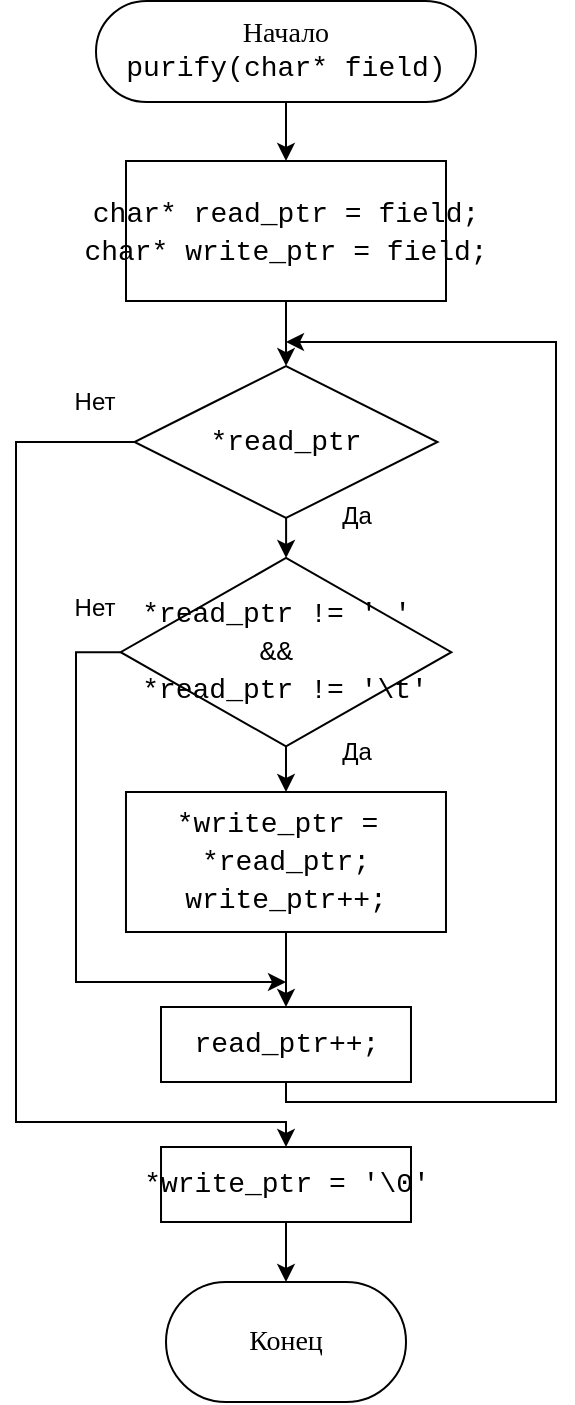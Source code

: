 <mxfile version="27.1.1">
  <diagram name="Страница — 1" id="QA3_rgYVUjgv32t3VOp6">
    <mxGraphModel dx="-74" dy="763" grid="1" gridSize="10" guides="1" tooltips="1" connect="1" arrows="1" fold="1" page="1" pageScale="1" pageWidth="827" pageHeight="1169" math="0" shadow="0">
      <root>
        <mxCell id="0" />
        <mxCell id="1" parent="0" />
        <mxCell id="sS5tm8K0ARaZDzi4v3gG-77" style="edgeStyle=orthogonalEdgeStyle;rounded=0;orthogonalLoop=1;jettySize=auto;html=1;" parent="1" source="sS5tm8K0ARaZDzi4v3gG-75" target="sS5tm8K0ARaZDzi4v3gG-76" edge="1">
          <mxGeometry relative="1" as="geometry" />
        </mxCell>
        <mxCell id="sS5tm8K0ARaZDzi4v3gG-75" value="&lt;font style=&quot;background-color: light-dark(#ffffff, var(--ge-dark-color, #121212)); color: rgb(0, 0, 0);&quot;&gt;Начало&lt;/font&gt;&lt;div&gt;&lt;div style=&quot;font-family: Consolas, &amp;quot;Courier New&amp;quot;, monospace; line-height: 19px; white-space: pre;&quot;&gt;&lt;span&gt;&lt;font style=&quot;color: rgb(0, 0, 0);&quot;&gt;&lt;span&gt;purify&lt;/span&gt;(&lt;span&gt;char*&lt;/span&gt; &lt;span&gt;field&lt;/span&gt;)&lt;/font&gt;&lt;/span&gt;&lt;/div&gt;&lt;/div&gt;" style="rounded=1;whiteSpace=wrap;html=1;arcSize=50;fontFamily=Consolas;fontSize=14;" parent="1" vertex="1">
          <mxGeometry x="1490" y="119.5" width="190" height="50.5" as="geometry" />
        </mxCell>
        <mxCell id="sS5tm8K0ARaZDzi4v3gG-79" style="edgeStyle=orthogonalEdgeStyle;rounded=0;orthogonalLoop=1;jettySize=auto;html=1;" parent="1" source="sS5tm8K0ARaZDzi4v3gG-76" target="sS5tm8K0ARaZDzi4v3gG-78" edge="1">
          <mxGeometry relative="1" as="geometry">
            <mxPoint x="1585" y="330" as="targetPoint" />
          </mxGeometry>
        </mxCell>
        <mxCell id="sS5tm8K0ARaZDzi4v3gG-76" value="&lt;div style=&quot;font-family: Consolas, &amp;quot;Courier New&amp;quot;, monospace; line-height: 19px; white-space: pre;&quot;&gt;&lt;div style=&quot;&quot;&gt;&lt;div style=&quot;line-height: 19px;&quot;&gt;&lt;div style=&quot;&quot;&gt;&lt;span&gt;&lt;font style=&quot;color: rgb(0, 0, 0);&quot;&gt;char* read_ptr = field;&lt;/font&gt;&lt;/span&gt;&lt;/div&gt;&lt;div style=&quot;&quot;&gt;&lt;span&gt;&lt;font style=&quot;color: rgb(0, 0, 0);&quot;&gt;char* write_ptr = field;&lt;/font&gt;&lt;/span&gt;&lt;/div&gt;&lt;/div&gt;&lt;/div&gt;&lt;/div&gt;" style="whiteSpace=wrap;html=1;fontSize=14;fontFamily=Consolas;rounded=1;arcSize=0;" parent="1" vertex="1">
          <mxGeometry x="1505" y="199.5" width="160" height="70" as="geometry" />
        </mxCell>
        <mxCell id="sS5tm8K0ARaZDzi4v3gG-84" style="edgeStyle=orthogonalEdgeStyle;rounded=0;orthogonalLoop=1;jettySize=auto;html=1;" parent="1" source="sS5tm8K0ARaZDzi4v3gG-78" target="sS5tm8K0ARaZDzi4v3gG-83" edge="1">
          <mxGeometry relative="1" as="geometry" />
        </mxCell>
        <mxCell id="sS5tm8K0ARaZDzi4v3gG-92" style="edgeStyle=orthogonalEdgeStyle;rounded=0;orthogonalLoop=1;jettySize=auto;html=1;" parent="1" source="sS5tm8K0ARaZDzi4v3gG-78" target="sS5tm8K0ARaZDzi4v3gG-95" edge="1">
          <mxGeometry relative="1" as="geometry">
            <mxPoint x="1585" y="680" as="targetPoint" />
            <Array as="points">
              <mxPoint x="1450" y="340" />
              <mxPoint x="1450" y="680" />
              <mxPoint x="1585" y="680" />
            </Array>
          </mxGeometry>
        </mxCell>
        <mxCell id="sS5tm8K0ARaZDzi4v3gG-78" value="&lt;div style=&quot;font-family: Consolas, &amp;quot;Courier New&amp;quot;, monospace; line-height: 19px; white-space: pre;&quot;&gt;&lt;div style=&quot;line-height: 19px;&quot;&gt;&lt;div style=&quot;line-height: 19px;&quot;&gt;&lt;div style=&quot;line-height: 19px;&quot;&gt;*read_ptr&lt;/div&gt;&lt;/div&gt;&lt;/div&gt;&lt;/div&gt;" style="rhombus;whiteSpace=wrap;html=1;rounded=1;strokeColor=default;align=center;verticalAlign=middle;arcSize=0;fontFamily=Consolas;fontSize=14;fontColor=default;fillColor=default;" parent="1" vertex="1">
          <mxGeometry x="1509.25" y="302" width="151.5" height="76" as="geometry" />
        </mxCell>
        <mxCell id="sS5tm8K0ARaZDzi4v3gG-94" style="edgeStyle=orthogonalEdgeStyle;rounded=0;orthogonalLoop=1;jettySize=auto;html=1;" parent="1" source="sS5tm8K0ARaZDzi4v3gG-80" target="sS5tm8K0ARaZDzi4v3gG-86" edge="1">
          <mxGeometry relative="1" as="geometry" />
        </mxCell>
        <mxCell id="sS5tm8K0ARaZDzi4v3gG-80" value="&lt;div style=&quot;font-family: Consolas, &amp;quot;Courier New&amp;quot;, monospace; line-height: 19px; white-space: pre;&quot;&gt;&lt;div style=&quot;&quot;&gt;&lt;div style=&quot;line-height: 19px;&quot;&gt;&lt;div style=&quot;&quot;&gt;&lt;div style=&quot;line-height: 19px;&quot;&gt;&lt;div style=&quot;&quot;&gt;&lt;span&gt;&lt;font style=&quot;color: rgb(0, 0, 0);&quot;&gt;*write_ptr = &lt;/font&gt;&lt;/span&gt;&lt;/div&gt;&lt;div style=&quot;&quot;&gt;&lt;span&gt;&lt;font style=&quot;color: rgb(0, 0, 0);&quot;&gt;*read_ptr&lt;/font&gt;&lt;/span&gt;&lt;span&gt;&lt;font style=&quot;color: rgb(0, 0, 0);&quot;&gt;;&lt;/font&gt;&lt;/span&gt;&lt;/div&gt;&lt;div style=&quot;&quot;&gt;&lt;span&gt;&lt;font style=&quot;color: rgb(0, 0, 0);&quot;&gt;write_ptr++;&lt;/font&gt;&lt;/span&gt;&lt;/div&gt;&lt;/div&gt;&lt;/div&gt;&lt;/div&gt;&lt;/div&gt;&lt;/div&gt;" style="whiteSpace=wrap;html=1;fontSize=14;fontFamily=Consolas;rounded=1;arcSize=0;" parent="1" vertex="1">
          <mxGeometry x="1504.99" y="515" width="160" height="70" as="geometry" />
        </mxCell>
        <mxCell id="sS5tm8K0ARaZDzi4v3gG-85" style="edgeStyle=orthogonalEdgeStyle;rounded=0;orthogonalLoop=1;jettySize=auto;html=1;" parent="1" source="sS5tm8K0ARaZDzi4v3gG-83" target="sS5tm8K0ARaZDzi4v3gG-80" edge="1">
          <mxGeometry relative="1" as="geometry" />
        </mxCell>
        <mxCell id="sS5tm8K0ARaZDzi4v3gG-98" style="edgeStyle=orthogonalEdgeStyle;rounded=0;orthogonalLoop=1;jettySize=auto;html=1;" parent="1" source="sS5tm8K0ARaZDzi4v3gG-83" edge="1">
          <mxGeometry relative="1" as="geometry">
            <mxPoint x="1585.005" y="610" as="targetPoint" />
            <Array as="points">
              <mxPoint x="1480" y="445" />
              <mxPoint x="1480" y="610" />
            </Array>
          </mxGeometry>
        </mxCell>
        <mxCell id="sS5tm8K0ARaZDzi4v3gG-83" value="&lt;div style=&quot;font-family: Consolas, &amp;quot;Courier New&amp;quot;, monospace; line-height: 19px; white-space: pre;&quot;&gt;&lt;div style=&quot;line-height: 19px;&quot;&gt;&lt;div style=&quot;line-height: 19px;&quot;&gt;&lt;div style=&quot;line-height: 19px;&quot;&gt;&lt;div style=&quot;line-height: 19px;&quot;&gt;&lt;span&gt;&lt;font style=&quot;color: rgb(0, 0, 0);&quot;&gt;*read_ptr != &#39; &#39; &lt;/font&gt;&lt;/span&gt;&lt;/div&gt;&lt;div style=&quot;line-height: 19px;&quot;&gt;&lt;span&gt;&lt;font style=&quot;color: rgb(0, 0, 0);&quot;&gt;&amp;amp;&amp;amp; &lt;/font&gt;&lt;/span&gt;&lt;/div&gt;&lt;div style=&quot;line-height: 19px;&quot;&gt;&lt;span&gt;&lt;font style=&quot;color: rgb(0, 0, 0);&quot;&gt;*read_ptr != &#39;\t&#39;&lt;/font&gt;&lt;/span&gt;&lt;/div&gt;&lt;/div&gt;&lt;/div&gt;&lt;/div&gt;&lt;/div&gt;" style="rhombus;whiteSpace=wrap;html=1;rounded=1;strokeColor=default;align=center;verticalAlign=middle;arcSize=0;fontFamily=Consolas;fontSize=14;fontColor=default;fillColor=default;" parent="1" vertex="1">
          <mxGeometry x="1502.32" y="398" width="165.37" height="94.2" as="geometry" />
        </mxCell>
        <mxCell id="sS5tm8K0ARaZDzi4v3gG-97" style="edgeStyle=orthogonalEdgeStyle;rounded=0;orthogonalLoop=1;jettySize=auto;html=1;" parent="1" source="sS5tm8K0ARaZDzi4v3gG-86" edge="1">
          <mxGeometry relative="1" as="geometry">
            <mxPoint x="1584.995" y="290" as="targetPoint" />
            <Array as="points">
              <mxPoint x="1585" y="670" />
              <mxPoint x="1720" y="670" />
              <mxPoint x="1720" y="290" />
            </Array>
          </mxGeometry>
        </mxCell>
        <mxCell id="sS5tm8K0ARaZDzi4v3gG-86" value="&lt;div style=&quot;font-family: Consolas, &amp;quot;Courier New&amp;quot;, monospace; line-height: 19px; white-space: pre;&quot;&gt;&lt;div style=&quot;&quot;&gt;&lt;div style=&quot;line-height: 19px;&quot;&gt;&lt;div style=&quot;&quot;&gt;&lt;div style=&quot;line-height: 19px;&quot;&gt;&lt;div style=&quot;&quot;&gt;&lt;div style=&quot;line-height: 19px;&quot;&gt;&lt;span&gt;&lt;font style=&quot;color: rgb(0, 0, 0);&quot;&gt;read_ptr++;&lt;/font&gt;&lt;/span&gt;&lt;/div&gt;&lt;/div&gt;&lt;/div&gt;&lt;/div&gt;&lt;/div&gt;&lt;/div&gt;&lt;/div&gt;" style="whiteSpace=wrap;html=1;fontSize=14;fontFamily=Consolas;rounded=1;arcSize=0;" parent="1" vertex="1">
          <mxGeometry x="1522.5" y="622.5" width="124.99" height="37.5" as="geometry" />
        </mxCell>
        <mxCell id="sS5tm8K0ARaZDzi4v3gG-88" value="Нет" style="text;html=1;align=center;verticalAlign=middle;resizable=0;points=[];autosize=1;strokeColor=none;fillColor=none;" parent="1" vertex="1">
          <mxGeometry x="1469.25" y="305" width="40" height="30" as="geometry" />
        </mxCell>
        <mxCell id="sS5tm8K0ARaZDzi4v3gG-89" value="Да" style="text;html=1;align=center;verticalAlign=middle;resizable=0;points=[];autosize=1;strokeColor=none;fillColor=none;" parent="1" vertex="1">
          <mxGeometry x="1600" y="362" width="40" height="30" as="geometry" />
        </mxCell>
        <mxCell id="sS5tm8K0ARaZDzi4v3gG-90" value="Нет" style="text;html=1;align=center;verticalAlign=middle;resizable=0;points=[];autosize=1;strokeColor=none;fillColor=none;" parent="1" vertex="1">
          <mxGeometry x="1469.25" y="408" width="40" height="30" as="geometry" />
        </mxCell>
        <mxCell id="sS5tm8K0ARaZDzi4v3gG-91" value="Да" style="text;html=1;align=center;verticalAlign=middle;resizable=0;points=[];autosize=1;strokeColor=none;fillColor=none;" parent="1" vertex="1">
          <mxGeometry x="1600" y="480" width="40" height="30" as="geometry" />
        </mxCell>
        <mxCell id="btmmllElNtWMUzMRz_SL-2" value="" style="edgeStyle=orthogonalEdgeStyle;rounded=0;orthogonalLoop=1;jettySize=auto;html=1;" edge="1" parent="1" source="sS5tm8K0ARaZDzi4v3gG-95" target="btmmllElNtWMUzMRz_SL-1">
          <mxGeometry relative="1" as="geometry" />
        </mxCell>
        <mxCell id="sS5tm8K0ARaZDzi4v3gG-95" value="&lt;div style=&quot;font-family: Consolas, &amp;quot;Courier New&amp;quot;, monospace; line-height: 19px; white-space: pre;&quot;&gt;&lt;span&gt;&lt;font style=&quot;color: rgb(0, 0, 0);&quot;&gt;*write_ptr = &#39;\0&#39;&lt;/font&gt;&lt;/span&gt;&lt;/div&gt;" style="whiteSpace=wrap;html=1;fontSize=14;fontFamily=Consolas;rounded=1;arcSize=0;" parent="1" vertex="1">
          <mxGeometry x="1522.51" y="692.5" width="124.99" height="37.5" as="geometry" />
        </mxCell>
        <mxCell id="btmmllElNtWMUzMRz_SL-1" value="Конец" style="whiteSpace=wrap;html=1;fontSize=14;fontFamily=Consolas;rounded=1;arcSize=50;" vertex="1" parent="1">
          <mxGeometry x="1525.005" y="760" width="120" height="60" as="geometry" />
        </mxCell>
      </root>
    </mxGraphModel>
  </diagram>
</mxfile>

